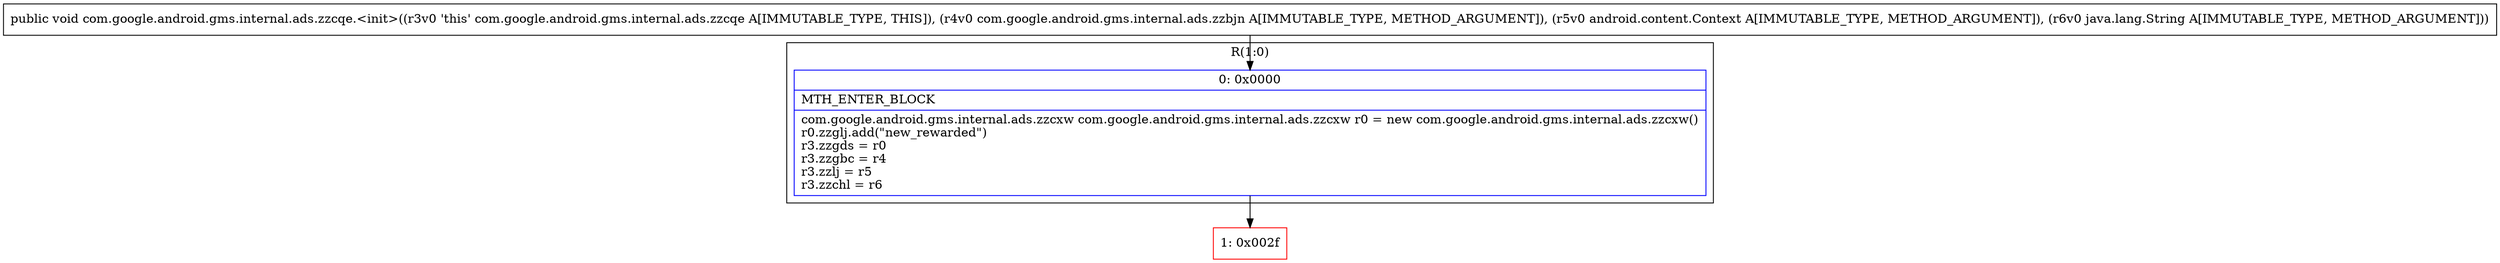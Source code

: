 digraph "CFG forcom.google.android.gms.internal.ads.zzcqe.\<init\>(Lcom\/google\/android\/gms\/internal\/ads\/zzbjn;Landroid\/content\/Context;Ljava\/lang\/String;)V" {
subgraph cluster_Region_1652762834 {
label = "R(1:0)";
node [shape=record,color=blue];
Node_0 [shape=record,label="{0\:\ 0x0000|MTH_ENTER_BLOCK\l|com.google.android.gms.internal.ads.zzcxw com.google.android.gms.internal.ads.zzcxw r0 = new com.google.android.gms.internal.ads.zzcxw()\lr0.zzglj.add(\"new_rewarded\")\lr3.zzgds = r0\lr3.zzgbc = r4\lr3.zzlj = r5\lr3.zzchl = r6\l}"];
}
Node_1 [shape=record,color=red,label="{1\:\ 0x002f}"];
MethodNode[shape=record,label="{public void com.google.android.gms.internal.ads.zzcqe.\<init\>((r3v0 'this' com.google.android.gms.internal.ads.zzcqe A[IMMUTABLE_TYPE, THIS]), (r4v0 com.google.android.gms.internal.ads.zzbjn A[IMMUTABLE_TYPE, METHOD_ARGUMENT]), (r5v0 android.content.Context A[IMMUTABLE_TYPE, METHOD_ARGUMENT]), (r6v0 java.lang.String A[IMMUTABLE_TYPE, METHOD_ARGUMENT])) }"];
MethodNode -> Node_0;
Node_0 -> Node_1;
}

